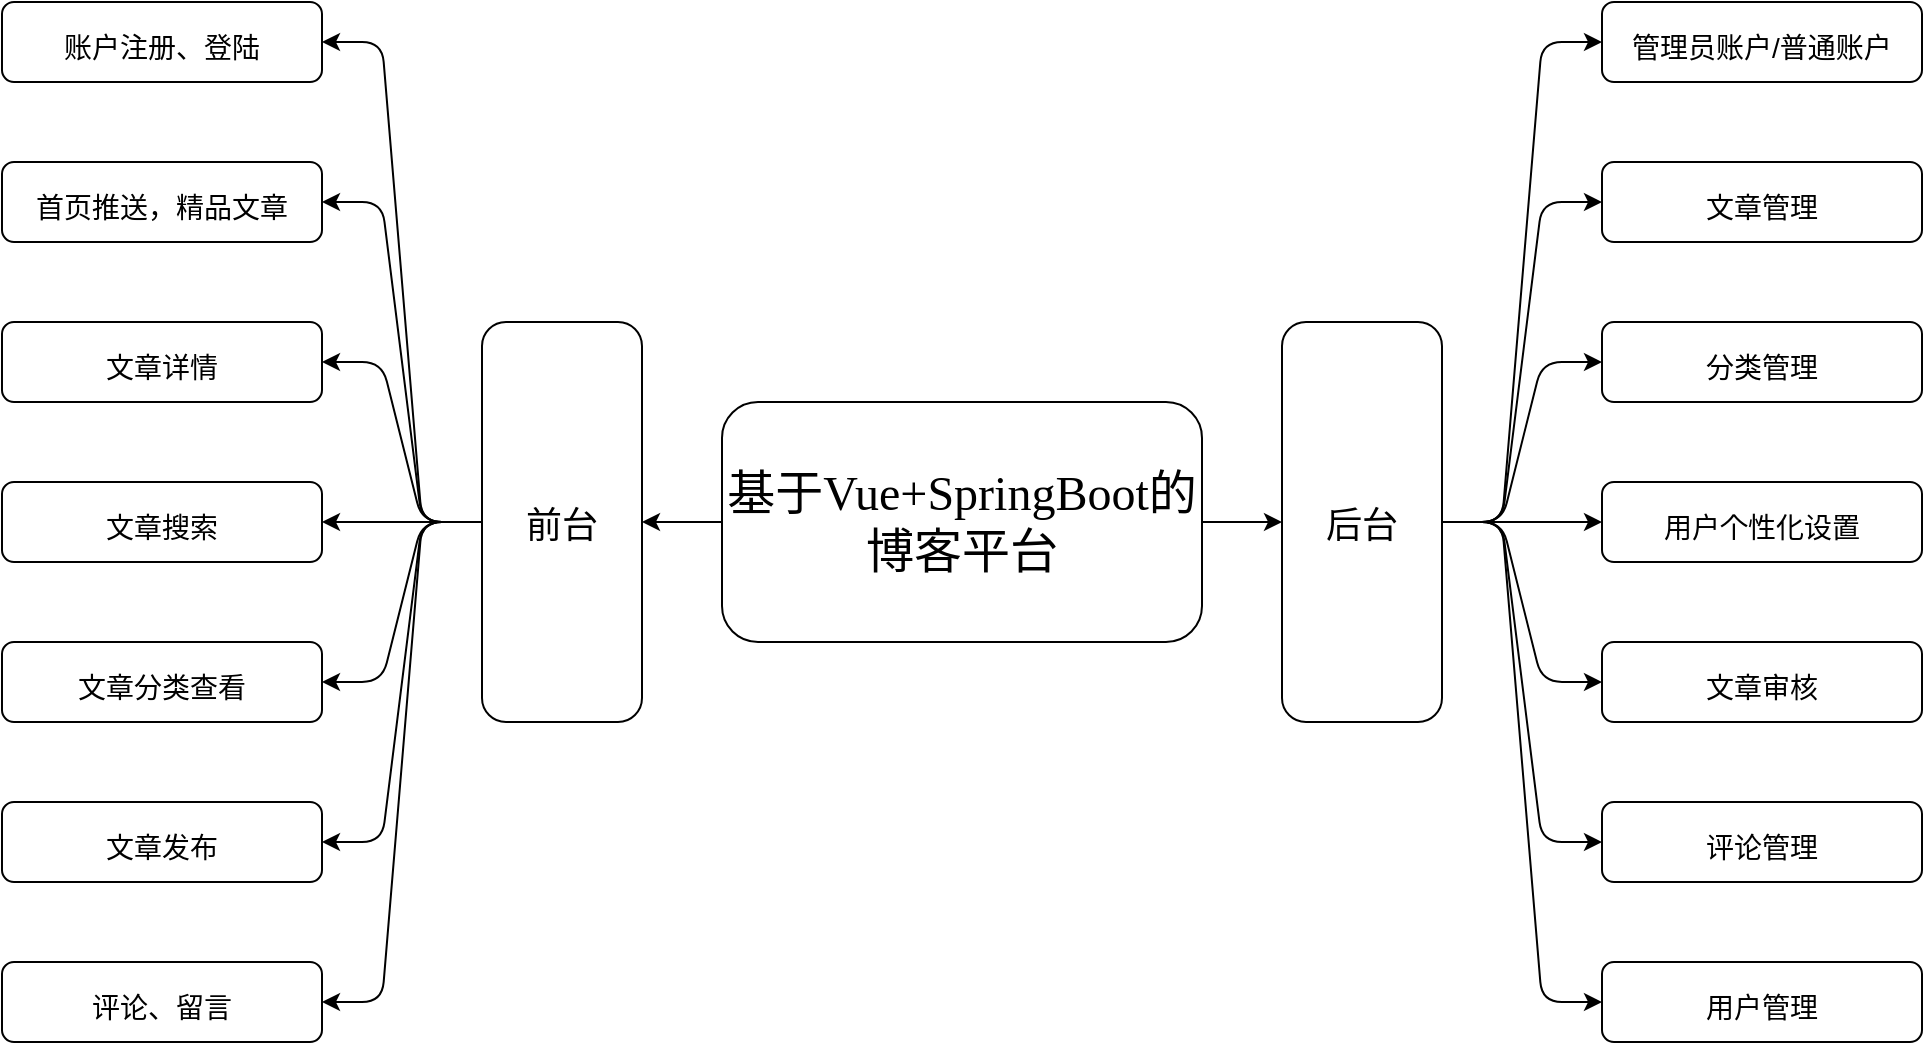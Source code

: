 <mxfile>
    <diagram id="TF5GivrcqcTgt0RBai22" name="Page-1">
        <mxGraphModel dx="1226" dy="820" grid="1" gridSize="10" guides="1" tooltips="1" connect="1" arrows="1" fold="1" page="1" pageScale="1" pageWidth="850" pageHeight="1100" math="0" shadow="0">
            <root>
                <mxCell id="0"/>
                <mxCell id="1" parent="0"/>
                <mxCell id="8" style="edgeStyle=none;html=1;fontSize=18;startArrow=none;startFill=0;endArrow=classic;endFill=1;" edge="1" parent="1" source="2" target="4">
                    <mxGeometry relative="1" as="geometry"/>
                </mxCell>
                <mxCell id="9" style="edgeStyle=none;html=1;fontSize=18;startArrow=none;startFill=0;endArrow=classic;endFill=1;" edge="1" parent="1" source="2" target="5">
                    <mxGeometry relative="1" as="geometry"/>
                </mxCell>
                <mxCell id="2" value="&lt;font style=&quot;font-size: 24px&quot;&gt;基于&lt;span lang=&quot;EN-US&quot; style=&quot;font-family: &amp;#34;times new roman&amp;#34; , serif&quot;&gt;Vue+SpringBoot&lt;/span&gt;的博客平台&lt;/font&gt;" style="rounded=1;whiteSpace=wrap;html=1;" vertex="1" parent="1">
                    <mxGeometry x="400" y="280" width="240" height="120" as="geometry"/>
                </mxCell>
                <mxCell id="19" style="edgeStyle=entityRelationEdgeStyle;html=1;fontSize=14;startArrow=none;startFill=0;endArrow=classic;endFill=1;" edge="1" parent="1" source="4" target="10">
                    <mxGeometry relative="1" as="geometry"/>
                </mxCell>
                <mxCell id="20" style="edgeStyle=entityRelationEdgeStyle;html=1;fontSize=14;startArrow=none;startFill=0;endArrow=classic;endFill=1;" edge="1" parent="1" source="4" target="11">
                    <mxGeometry relative="1" as="geometry"/>
                </mxCell>
                <mxCell id="21" style="edgeStyle=entityRelationEdgeStyle;html=1;fontSize=14;startArrow=none;startFill=0;endArrow=classic;endFill=1;" edge="1" parent="1" source="4" target="12">
                    <mxGeometry relative="1" as="geometry"/>
                </mxCell>
                <mxCell id="22" style="edgeStyle=entityRelationEdgeStyle;html=1;fontSize=14;startArrow=none;startFill=0;endArrow=classic;endFill=1;" edge="1" parent="1" source="4" target="13">
                    <mxGeometry relative="1" as="geometry"/>
                </mxCell>
                <mxCell id="23" style="edgeStyle=entityRelationEdgeStyle;html=1;fontSize=14;startArrow=none;startFill=0;endArrow=classic;endFill=1;" edge="1" parent="1" source="4" target="16">
                    <mxGeometry relative="1" as="geometry"/>
                </mxCell>
                <mxCell id="24" style="edgeStyle=entityRelationEdgeStyle;html=1;fontSize=14;startArrow=none;startFill=0;endArrow=classic;endFill=1;" edge="1" parent="1" source="4" target="17">
                    <mxGeometry relative="1" as="geometry"/>
                </mxCell>
                <mxCell id="25" style="edgeStyle=entityRelationEdgeStyle;html=1;fontSize=14;startArrow=none;startFill=0;endArrow=classic;endFill=1;" edge="1" parent="1" source="4" target="18">
                    <mxGeometry relative="1" as="geometry"/>
                </mxCell>
                <mxCell id="4" value="&lt;font style=&quot;font-size: 18px&quot;&gt;前台&lt;/font&gt;" style="rounded=1;whiteSpace=wrap;html=1;fontSize=24;" vertex="1" parent="1">
                    <mxGeometry x="280" y="240" width="80" height="200" as="geometry"/>
                </mxCell>
                <mxCell id="33" style="edgeStyle=entityRelationEdgeStyle;html=1;fontSize=14;startArrow=none;startFill=0;endArrow=classic;endFill=1;" edge="1" parent="1" source="5" target="26">
                    <mxGeometry relative="1" as="geometry"/>
                </mxCell>
                <mxCell id="35" style="edgeStyle=entityRelationEdgeStyle;html=1;fontSize=14;startArrow=none;startFill=0;endArrow=classic;endFill=1;" edge="1" parent="1" source="5" target="27">
                    <mxGeometry relative="1" as="geometry"/>
                </mxCell>
                <mxCell id="36" style="edgeStyle=entityRelationEdgeStyle;html=1;fontSize=14;startArrow=none;startFill=0;endArrow=classic;endFill=1;" edge="1" parent="1" source="5" target="28">
                    <mxGeometry relative="1" as="geometry"/>
                </mxCell>
                <mxCell id="37" style="edgeStyle=entityRelationEdgeStyle;html=1;fontSize=14;startArrow=none;startFill=0;endArrow=classic;endFill=1;" edge="1" parent="1" source="5" target="29">
                    <mxGeometry relative="1" as="geometry"/>
                </mxCell>
                <mxCell id="38" style="edgeStyle=entityRelationEdgeStyle;html=1;fontSize=14;startArrow=none;startFill=0;endArrow=classic;endFill=1;" edge="1" parent="1" source="5" target="30">
                    <mxGeometry relative="1" as="geometry"/>
                </mxCell>
                <mxCell id="39" style="edgeStyle=entityRelationEdgeStyle;html=1;fontSize=14;startArrow=none;startFill=0;endArrow=classic;endFill=1;" edge="1" parent="1" source="5" target="31">
                    <mxGeometry relative="1" as="geometry"/>
                </mxCell>
                <mxCell id="40" style="edgeStyle=entityRelationEdgeStyle;html=1;fontSize=14;startArrow=none;startFill=0;endArrow=classic;endFill=1;" edge="1" parent="1" source="5" target="32">
                    <mxGeometry relative="1" as="geometry"/>
                </mxCell>
                <mxCell id="5" value="&lt;font style=&quot;font-size: 18px&quot;&gt;后台&lt;/font&gt;" style="rounded=1;whiteSpace=wrap;html=1;fontSize=24;" vertex="1" parent="1">
                    <mxGeometry x="680" y="240" width="80" height="200" as="geometry"/>
                </mxCell>
                <mxCell id="10" value="&lt;font style=&quot;font-size: 14px&quot;&gt;账户注册、登陆&lt;/font&gt;" style="rounded=1;whiteSpace=wrap;html=1;fontSize=24;" vertex="1" parent="1">
                    <mxGeometry x="40" y="80" width="160" height="40" as="geometry"/>
                </mxCell>
                <mxCell id="11" value="&lt;font style=&quot;font-size: 14px&quot;&gt;首页推送，精品文章&lt;/font&gt;" style="rounded=1;whiteSpace=wrap;html=1;fontSize=24;" vertex="1" parent="1">
                    <mxGeometry x="40" y="160" width="160" height="40" as="geometry"/>
                </mxCell>
                <mxCell id="12" value="&lt;font style=&quot;font-size: 14px&quot;&gt;文章详情&lt;/font&gt;" style="rounded=1;whiteSpace=wrap;html=1;fontSize=24;" vertex="1" parent="1">
                    <mxGeometry x="40" y="240" width="160" height="40" as="geometry"/>
                </mxCell>
                <mxCell id="13" value="&lt;font style=&quot;font-size: 14px&quot;&gt;文章搜索&lt;/font&gt;" style="rounded=1;whiteSpace=wrap;html=1;fontSize=24;" vertex="1" parent="1">
                    <mxGeometry x="40" y="320" width="160" height="40" as="geometry"/>
                </mxCell>
                <mxCell id="16" value="&lt;font style=&quot;font-size: 14px&quot;&gt;文章分类查看&lt;/font&gt;" style="rounded=1;whiteSpace=wrap;html=1;fontSize=24;" vertex="1" parent="1">
                    <mxGeometry x="40" y="400" width="160" height="40" as="geometry"/>
                </mxCell>
                <mxCell id="17" value="&lt;font style=&quot;font-size: 14px&quot;&gt;文章发布&lt;/font&gt;" style="rounded=1;whiteSpace=wrap;html=1;fontSize=24;" vertex="1" parent="1">
                    <mxGeometry x="40" y="480" width="160" height="40" as="geometry"/>
                </mxCell>
                <mxCell id="18" value="&lt;font style=&quot;font-size: 14px&quot;&gt;评论、留言&lt;/font&gt;" style="rounded=1;whiteSpace=wrap;html=1;fontSize=24;" vertex="1" parent="1">
                    <mxGeometry x="40" y="560" width="160" height="40" as="geometry"/>
                </mxCell>
                <mxCell id="26" value="&lt;font style=&quot;font-size: 14px&quot;&gt;管理员账户/普通账户&lt;/font&gt;" style="rounded=1;whiteSpace=wrap;html=1;fontSize=24;" vertex="1" parent="1">
                    <mxGeometry x="840" y="80" width="160" height="40" as="geometry"/>
                </mxCell>
                <mxCell id="27" value="&lt;font style=&quot;font-size: 14px&quot;&gt;文章管理&lt;/font&gt;" style="rounded=1;whiteSpace=wrap;html=1;fontSize=24;" vertex="1" parent="1">
                    <mxGeometry x="840" y="160" width="160" height="40" as="geometry"/>
                </mxCell>
                <mxCell id="28" value="&lt;font style=&quot;font-size: 14px&quot;&gt;分类管理&lt;/font&gt;" style="rounded=1;whiteSpace=wrap;html=1;fontSize=24;" vertex="1" parent="1">
                    <mxGeometry x="840" y="240" width="160" height="40" as="geometry"/>
                </mxCell>
                <mxCell id="29" value="&lt;font style=&quot;font-size: 14px&quot;&gt;用户个性化设置&lt;/font&gt;" style="rounded=1;whiteSpace=wrap;html=1;fontSize=24;" vertex="1" parent="1">
                    <mxGeometry x="840" y="320" width="160" height="40" as="geometry"/>
                </mxCell>
                <mxCell id="30" value="&lt;font style=&quot;font-size: 14px&quot;&gt;文章审核&lt;/font&gt;" style="rounded=1;whiteSpace=wrap;html=1;fontSize=24;" vertex="1" parent="1">
                    <mxGeometry x="840" y="400" width="160" height="40" as="geometry"/>
                </mxCell>
                <mxCell id="31" value="&lt;font style=&quot;font-size: 14px&quot;&gt;评论管理&lt;/font&gt;" style="rounded=1;whiteSpace=wrap;html=1;fontSize=24;" vertex="1" parent="1">
                    <mxGeometry x="840" y="480" width="160" height="40" as="geometry"/>
                </mxCell>
                <mxCell id="32" value="&lt;font style=&quot;font-size: 14px&quot;&gt;用户管理&lt;/font&gt;" style="rounded=1;whiteSpace=wrap;html=1;fontSize=24;" vertex="1" parent="1">
                    <mxGeometry x="840" y="560" width="160" height="40" as="geometry"/>
                </mxCell>
            </root>
        </mxGraphModel>
    </diagram>
</mxfile>